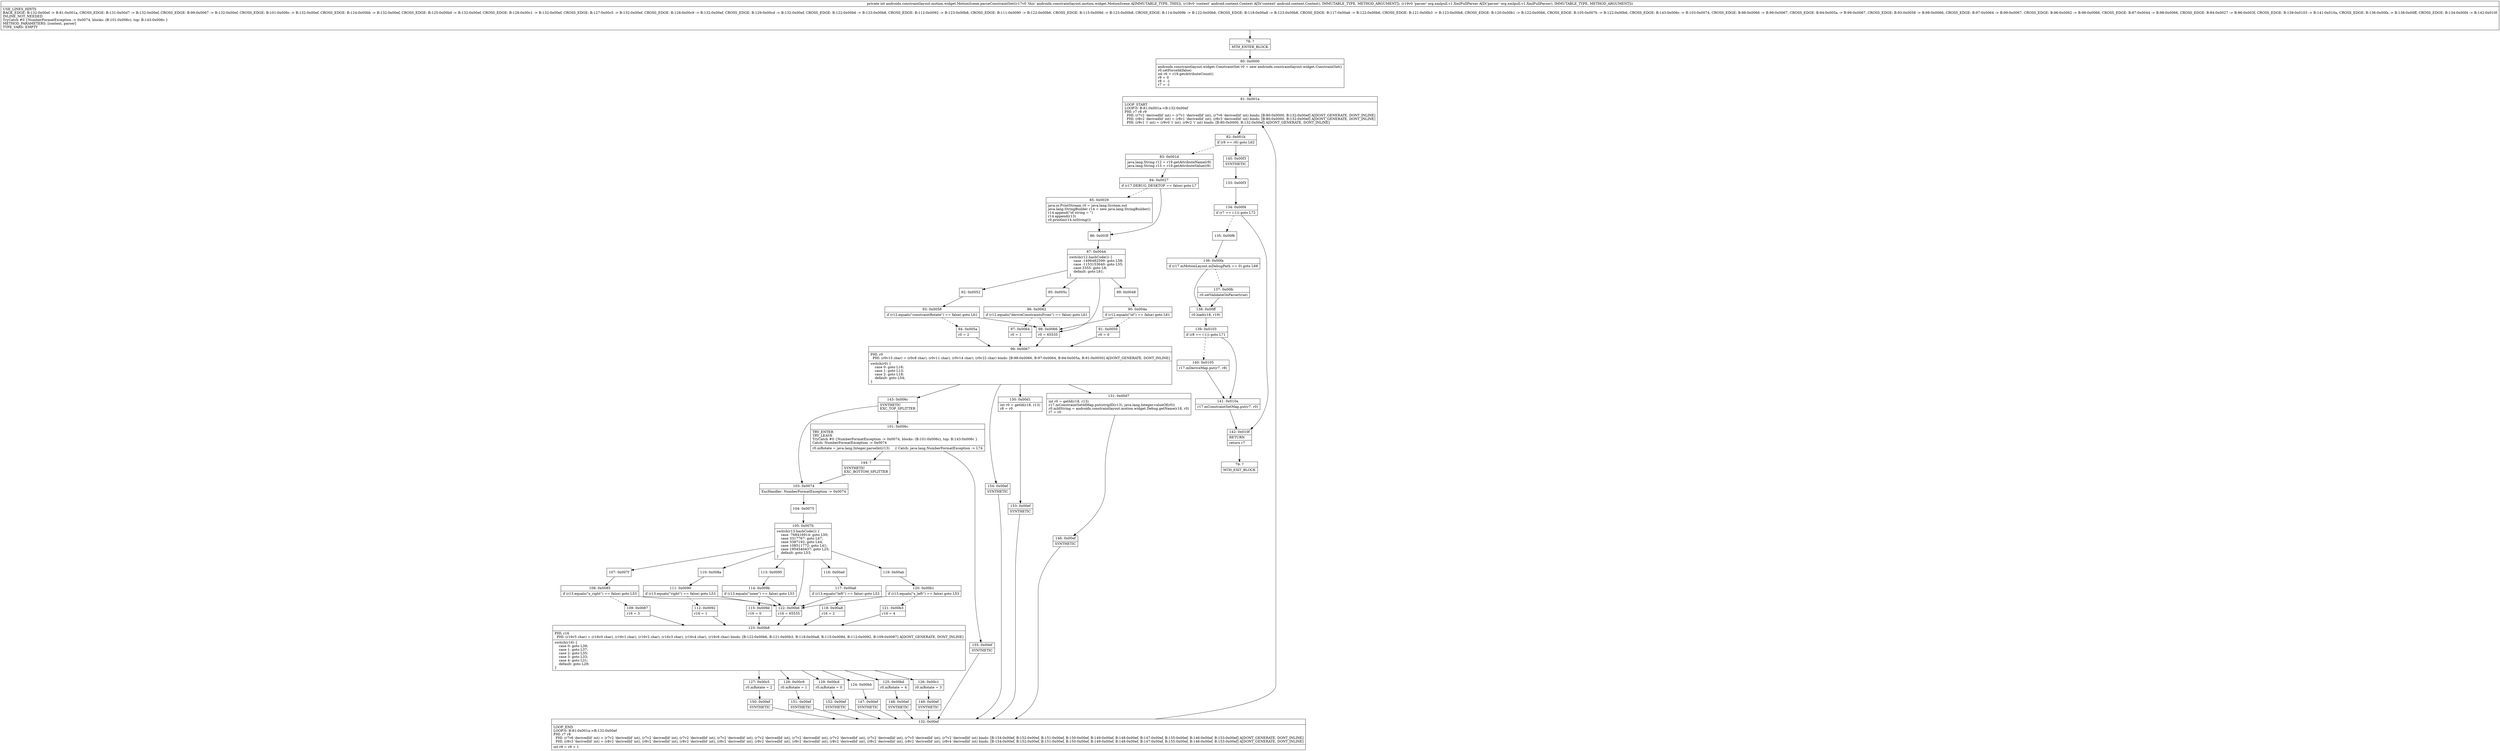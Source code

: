 digraph "CFG forandroidx.constraintlayout.motion.widget.MotionScene.parseConstraintSet(Landroid\/content\/Context;Lorg\/xmlpull\/v1\/XmlPullParser;)I" {
Node_78 [shape=record,label="{78\:\ ?|MTH_ENTER_BLOCK\l}"];
Node_80 [shape=record,label="{80\:\ 0x0000|androidx.constraintlayout.widget.ConstraintSet r0 = new androidx.constraintlayout.widget.ConstraintSet()\lr0.setForceId(false)\lint r6 = r19.getAttributeCount()\lr9 = 0\lr8 = \-1\lr7 = \-1\l}"];
Node_81 [shape=record,label="{81\:\ 0x001a|LOOP_START\lLOOP:0: B:81:0x001a\-\>B:132:0x00ef\lPHI: r7 r8 r9 \l  PHI: (r7v2 'derivedId' int) = (r7v1 'derivedId' int), (r7v6 'derivedId' int) binds: [B:80:0x0000, B:132:0x00ef] A[DONT_GENERATE, DONT_INLINE]\l  PHI: (r8v2 'derivedId' int) = (r8v1 'derivedId' int), (r8v3 'derivedId' int) binds: [B:80:0x0000, B:132:0x00ef] A[DONT_GENERATE, DONT_INLINE]\l  PHI: (r9v1 'i' int) = (r9v0 'i' int), (r9v2 'i' int) binds: [B:80:0x0000, B:132:0x00ef] A[DONT_GENERATE, DONT_INLINE]\l}"];
Node_82 [shape=record,label="{82\:\ 0x001b|if (r9 \>= r6) goto L62\l}"];
Node_83 [shape=record,label="{83\:\ 0x001d|java.lang.String r12 = r19.getAttributeName(r9)\ljava.lang.String r13 = r19.getAttributeValue(r9)\l}"];
Node_84 [shape=record,label="{84\:\ 0x0027|if (r17.DEBUG_DESKTOP == false) goto L7\l}"];
Node_85 [shape=record,label="{85\:\ 0x0029|java.io.PrintStream r0 = java.lang.System.out\ljava.lang.StringBuilder r14 = new java.lang.StringBuilder()\lr14.append(\"id string = \")\lr14.append(r13)\lr0.println(r14.toString())\l}"];
Node_86 [shape=record,label="{86\:\ 0x003f}"];
Node_87 [shape=record,label="{87\:\ 0x0044|switch(r12.hashCode()) \{\l    case \-1496482599: goto L58;\l    case \-1153153640: goto L55;\l    case 3355: goto L9;\l    default: goto L61;\l\}\l}"];
Node_89 [shape=record,label="{89\:\ 0x0048}"];
Node_90 [shape=record,label="{90\:\ 0x004e|if (r12.equals(\"id\") == false) goto L61\l}"];
Node_91 [shape=record,label="{91\:\ 0x0050|r0 = 0\l}"];
Node_99 [shape=record,label="{99\:\ 0x0067|PHI: r0 \l  PHI: (r0v15 char) = (r0v8 char), (r0v11 char), (r0v14 char), (r0v22 char) binds: [B:98:0x0066, B:97:0x0064, B:94:0x005a, B:91:0x0050] A[DONT_GENERATE, DONT_INLINE]\l|switch(r0) \{\l    case 0: goto L16;\l    case 1: goto L13;\l    case 2: goto L18;\l    default: goto L54;\l\}\l}"];
Node_130 [shape=record,label="{130\:\ 0x00d1|int r0 = getId(r18, r13)\lr8 = r0\l}"];
Node_153 [shape=record,label="{153\:\ 0x00ef|SYNTHETIC\l}"];
Node_132 [shape=record,label="{132\:\ 0x00ef|LOOP_END\lLOOP:0: B:81:0x001a\-\>B:132:0x00ef\lPHI: r7 r8 \l  PHI: (r7v6 'derivedId' int) = (r7v2 'derivedId' int), (r7v2 'derivedId' int), (r7v2 'derivedId' int), (r7v2 'derivedId' int), (r7v2 'derivedId' int), (r7v2 'derivedId' int), (r7v2 'derivedId' int), (r7v2 'derivedId' int), (r7v5 'derivedId' int), (r7v2 'derivedId' int) binds: [B:154:0x00ef, B:152:0x00ef, B:151:0x00ef, B:150:0x00ef, B:149:0x00ef, B:148:0x00ef, B:147:0x00ef, B:155:0x00ef, B:146:0x00ef, B:153:0x00ef] A[DONT_GENERATE, DONT_INLINE]\l  PHI: (r8v3 'derivedId' int) = (r8v2 'derivedId' int), (r8v2 'derivedId' int), (r8v2 'derivedId' int), (r8v2 'derivedId' int), (r8v2 'derivedId' int), (r8v2 'derivedId' int), (r8v2 'derivedId' int), (r8v2 'derivedId' int), (r8v2 'derivedId' int), (r8v4 'derivedId' int) binds: [B:154:0x00ef, B:152:0x00ef, B:151:0x00ef, B:150:0x00ef, B:149:0x00ef, B:148:0x00ef, B:147:0x00ef, B:155:0x00ef, B:146:0x00ef, B:153:0x00ef] A[DONT_GENERATE, DONT_INLINE]\l|int r9 = r9 + 1\l}"];
Node_131 [shape=record,label="{131\:\ 0x00d7|int r0 = getId(r18, r13)\lr17.mConstraintSetIdMap.put(stripID(r13), java.lang.Integer.valueOf(r0))\lr0.mIdString = androidx.constraintlayout.motion.widget.Debug.getName(r18, r0)\lr7 = r0\l}"];
Node_146 [shape=record,label="{146\:\ 0x00ef|SYNTHETIC\l}"];
Node_143 [shape=record,label="{143\:\ 0x006c|SYNTHETIC\lEXC_TOP_SPLITTER\l}"];
Node_101 [shape=record,label="{101\:\ 0x006c|TRY_ENTER\lTRY_LEAVE\lTryCatch #0 \{NumberFormatException \-\> 0x0074, blocks: (B:101:0x006c), top: B:143:0x006c \}\lCatch: NumberFormatException \-\> 0x0074\l|r0.mRotate = java.lang.Integer.parseInt(r13)     \/\/ Catch: java.lang.NumberFormatException \-\> L74\l}"];
Node_144 [shape=record,label="{144\:\ ?|SYNTHETIC\lEXC_BOTTOM_SPLITTER\l}"];
Node_155 [shape=record,label="{155\:\ 0x00ef|SYNTHETIC\l}"];
Node_103 [shape=record,label="{103\:\ 0x0074|ExcHandler: NumberFormatException \-\> 0x0074\l}"];
Node_104 [shape=record,label="{104\:\ 0x0075}"];
Node_105 [shape=record,label="{105\:\ 0x007b|switch(r13.hashCode()) \{\l    case \-768416914: goto L50;\l    case 3317767: goto L47;\l    case 3387192: goto L44;\l    case 108511772: goto L41;\l    case 1954540437: goto L25;\l    default: goto L53;\l\}\l}"];
Node_107 [shape=record,label="{107\:\ 0x007f}"];
Node_108 [shape=record,label="{108\:\ 0x0085|if (r13.equals(\"x_right\") == false) goto L53\l}"];
Node_109 [shape=record,label="{109\:\ 0x0087|r16 = 3\l}"];
Node_123 [shape=record,label="{123\:\ 0x00b8|PHI: r16 \l  PHI: (r16v5 char) = (r16v0 char), (r16v1 char), (r16v2 char), (r16v3 char), (r16v4 char), (r16v6 char) binds: [B:122:0x00b6, B:121:0x00b3, B:118:0x00a8, B:115:0x009d, B:112:0x0092, B:109:0x0087] A[DONT_GENERATE, DONT_INLINE]\l|switch(r16) \{\l    case 0: goto L39;\l    case 1: goto L37;\l    case 2: goto L35;\l    case 3: goto L33;\l    case 4: goto L31;\l    default: goto L29;\l\}\l}"];
Node_124 [shape=record,label="{124\:\ 0x00bb}"];
Node_147 [shape=record,label="{147\:\ 0x00ef|SYNTHETIC\l}"];
Node_125 [shape=record,label="{125\:\ 0x00bd|r0.mRotate = 4\l}"];
Node_148 [shape=record,label="{148\:\ 0x00ef|SYNTHETIC\l}"];
Node_126 [shape=record,label="{126\:\ 0x00c1|r0.mRotate = 3\l}"];
Node_149 [shape=record,label="{149\:\ 0x00ef|SYNTHETIC\l}"];
Node_127 [shape=record,label="{127\:\ 0x00c5|r0.mRotate = 2\l}"];
Node_150 [shape=record,label="{150\:\ 0x00ef|SYNTHETIC\l}"];
Node_128 [shape=record,label="{128\:\ 0x00c9|r0.mRotate = 1\l}"];
Node_151 [shape=record,label="{151\:\ 0x00ef|SYNTHETIC\l}"];
Node_129 [shape=record,label="{129\:\ 0x00cd|r0.mRotate = 0\l}"];
Node_152 [shape=record,label="{152\:\ 0x00ef|SYNTHETIC\l}"];
Node_110 [shape=record,label="{110\:\ 0x008a}"];
Node_111 [shape=record,label="{111\:\ 0x0090|if (r13.equals(\"right\") == false) goto L53\l}"];
Node_112 [shape=record,label="{112\:\ 0x0092|r16 = 1\l}"];
Node_113 [shape=record,label="{113\:\ 0x0095}"];
Node_114 [shape=record,label="{114\:\ 0x009b|if (r13.equals(\"none\") == false) goto L53\l}"];
Node_115 [shape=record,label="{115\:\ 0x009d|r16 = 0\l}"];
Node_116 [shape=record,label="{116\:\ 0x00a0}"];
Node_117 [shape=record,label="{117\:\ 0x00a6|if (r13.equals(\"left\") == false) goto L53\l}"];
Node_118 [shape=record,label="{118\:\ 0x00a8|r16 = 2\l}"];
Node_119 [shape=record,label="{119\:\ 0x00ab}"];
Node_120 [shape=record,label="{120\:\ 0x00b1|if (r13.equals(\"x_left\") == false) goto L53\l}"];
Node_121 [shape=record,label="{121\:\ 0x00b3|r16 = 4\l}"];
Node_122 [shape=record,label="{122\:\ 0x00b6|r16 = 65535\l}"];
Node_154 [shape=record,label="{154\:\ 0x00ef|SYNTHETIC\l}"];
Node_92 [shape=record,label="{92\:\ 0x0052}"];
Node_93 [shape=record,label="{93\:\ 0x0058|if (r12.equals(\"constraintRotate\") == false) goto L61\l}"];
Node_94 [shape=record,label="{94\:\ 0x005a|r0 = 2\l}"];
Node_95 [shape=record,label="{95\:\ 0x005c}"];
Node_96 [shape=record,label="{96\:\ 0x0062|if (r12.equals(\"deriveConstraintsFrom\") == false) goto L61\l}"];
Node_97 [shape=record,label="{97\:\ 0x0064|r0 = 1\l}"];
Node_98 [shape=record,label="{98\:\ 0x0066|r0 = 65535\l}"];
Node_145 [shape=record,label="{145\:\ 0x00f3|SYNTHETIC\l}"];
Node_133 [shape=record,label="{133\:\ 0x00f3}"];
Node_134 [shape=record,label="{134\:\ 0x00f4|if (r7 == (\-1)) goto L72\l}"];
Node_135 [shape=record,label="{135\:\ 0x00f6}"];
Node_136 [shape=record,label="{136\:\ 0x00fa|if (r17.mMotionLayout.mDebugPath == 0) goto L68\l}"];
Node_137 [shape=record,label="{137\:\ 0x00fc|r0.setValidateOnParse(true)\l}"];
Node_138 [shape=record,label="{138\:\ 0x00ff|r0.load(r18, r19)\l}"];
Node_139 [shape=record,label="{139\:\ 0x0103|if (r8 == (\-1)) goto L71\l}"];
Node_140 [shape=record,label="{140\:\ 0x0105|r17.mDeriveMap.put(r7, r8)\l}"];
Node_141 [shape=record,label="{141\:\ 0x010a|r17.mConstraintSetMap.put(r7, r0)\l}"];
Node_142 [shape=record,label="{142\:\ 0x010f|RETURN\l|return r7\l}"];
Node_79 [shape=record,label="{79\:\ ?|MTH_EXIT_BLOCK\l}"];
MethodNode[shape=record,label="{private int androidx.constraintlayout.motion.widget.MotionScene.parseConstraintSet((r17v0 'this' androidx.constraintlayout.motion.widget.MotionScene A[IMMUTABLE_TYPE, THIS]), (r18v0 'context' android.content.Context A[D('context' android.content.Context), IMMUTABLE_TYPE, METHOD_ARGUMENT]), (r19v0 'parser' org.xmlpull.v1.XmlPullParser A[D('parser' org.xmlpull.v1.XmlPullParser), IMMUTABLE_TYPE, METHOD_ARGUMENT]))  | USE_LINES_HINTS\lBACK_EDGE: B:132:0x00ef \-\> B:81:0x001a, CROSS_EDGE: B:131:0x00d7 \-\> B:132:0x00ef, CROSS_EDGE: B:99:0x0067 \-\> B:132:0x00ef, CROSS_EDGE: B:101:0x006c \-\> B:132:0x00ef, CROSS_EDGE: B:124:0x00bb \-\> B:132:0x00ef, CROSS_EDGE: B:125:0x00bd \-\> B:132:0x00ef, CROSS_EDGE: B:126:0x00c1 \-\> B:132:0x00ef, CROSS_EDGE: B:127:0x00c5 \-\> B:132:0x00ef, CROSS_EDGE: B:128:0x00c9 \-\> B:132:0x00ef, CROSS_EDGE: B:129:0x00cd \-\> B:132:0x00ef, CROSS_EDGE: B:122:0x00b6 \-\> B:123:0x00b8, CROSS_EDGE: B:112:0x0092 \-\> B:123:0x00b8, CROSS_EDGE: B:111:0x0090 \-\> B:122:0x00b6, CROSS_EDGE: B:115:0x009d \-\> B:123:0x00b8, CROSS_EDGE: B:114:0x009b \-\> B:122:0x00b6, CROSS_EDGE: B:118:0x00a8 \-\> B:123:0x00b8, CROSS_EDGE: B:117:0x00a6 \-\> B:122:0x00b6, CROSS_EDGE: B:121:0x00b3 \-\> B:123:0x00b8, CROSS_EDGE: B:120:0x00b1 \-\> B:122:0x00b6, CROSS_EDGE: B:105:0x007b \-\> B:122:0x00b6, CROSS_EDGE: B:143:0x006c \-\> B:103:0x0074, CROSS_EDGE: B:98:0x0066 \-\> B:99:0x0067, CROSS_EDGE: B:94:0x005a \-\> B:99:0x0067, CROSS_EDGE: B:93:0x0058 \-\> B:98:0x0066, CROSS_EDGE: B:97:0x0064 \-\> B:99:0x0067, CROSS_EDGE: B:96:0x0062 \-\> B:98:0x0066, CROSS_EDGE: B:87:0x0044 \-\> B:98:0x0066, CROSS_EDGE: B:84:0x0027 \-\> B:86:0x003f, CROSS_EDGE: B:139:0x0103 \-\> B:141:0x010a, CROSS_EDGE: B:136:0x00fa \-\> B:138:0x00ff, CROSS_EDGE: B:134:0x00f4 \-\> B:142:0x010f\lINLINE_NOT_NEEDED\lTryCatch #0 \{NumberFormatException \-\> 0x0074, blocks: (B:101:0x006c), top: B:143:0x006c \}\lMETHOD_PARAMETERS: [context, parser]\lTYPE_VARS: EMPTY\l}"];
MethodNode -> Node_78;Node_78 -> Node_80;
Node_80 -> Node_81;
Node_81 -> Node_82;
Node_82 -> Node_83[style=dashed];
Node_82 -> Node_145;
Node_83 -> Node_84;
Node_84 -> Node_85[style=dashed];
Node_84 -> Node_86;
Node_85 -> Node_86;
Node_86 -> Node_87;
Node_87 -> Node_89;
Node_87 -> Node_92;
Node_87 -> Node_95;
Node_87 -> Node_98;
Node_89 -> Node_90;
Node_90 -> Node_91[style=dashed];
Node_90 -> Node_98;
Node_91 -> Node_99;
Node_99 -> Node_130;
Node_99 -> Node_131;
Node_99 -> Node_143;
Node_99 -> Node_154;
Node_130 -> Node_153;
Node_153 -> Node_132;
Node_132 -> Node_81;
Node_131 -> Node_146;
Node_146 -> Node_132;
Node_143 -> Node_101;
Node_143 -> Node_103;
Node_101 -> Node_144;
Node_101 -> Node_155;
Node_144 -> Node_103;
Node_155 -> Node_132;
Node_103 -> Node_104;
Node_104 -> Node_105;
Node_105 -> Node_107;
Node_105 -> Node_110;
Node_105 -> Node_113;
Node_105 -> Node_116;
Node_105 -> Node_119;
Node_105 -> Node_122;
Node_107 -> Node_108;
Node_108 -> Node_109[style=dashed];
Node_108 -> Node_122;
Node_109 -> Node_123;
Node_123 -> Node_124;
Node_123 -> Node_125;
Node_123 -> Node_126;
Node_123 -> Node_127;
Node_123 -> Node_128;
Node_123 -> Node_129;
Node_124 -> Node_147;
Node_147 -> Node_132;
Node_125 -> Node_148;
Node_148 -> Node_132;
Node_126 -> Node_149;
Node_149 -> Node_132;
Node_127 -> Node_150;
Node_150 -> Node_132;
Node_128 -> Node_151;
Node_151 -> Node_132;
Node_129 -> Node_152;
Node_152 -> Node_132;
Node_110 -> Node_111;
Node_111 -> Node_112[style=dashed];
Node_111 -> Node_122;
Node_112 -> Node_123;
Node_113 -> Node_114;
Node_114 -> Node_115[style=dashed];
Node_114 -> Node_122;
Node_115 -> Node_123;
Node_116 -> Node_117;
Node_117 -> Node_118[style=dashed];
Node_117 -> Node_122;
Node_118 -> Node_123;
Node_119 -> Node_120;
Node_120 -> Node_121[style=dashed];
Node_120 -> Node_122;
Node_121 -> Node_123;
Node_122 -> Node_123;
Node_154 -> Node_132;
Node_92 -> Node_93;
Node_93 -> Node_94[style=dashed];
Node_93 -> Node_98;
Node_94 -> Node_99;
Node_95 -> Node_96;
Node_96 -> Node_97[style=dashed];
Node_96 -> Node_98;
Node_97 -> Node_99;
Node_98 -> Node_99;
Node_145 -> Node_133;
Node_133 -> Node_134;
Node_134 -> Node_135[style=dashed];
Node_134 -> Node_142;
Node_135 -> Node_136;
Node_136 -> Node_137[style=dashed];
Node_136 -> Node_138;
Node_137 -> Node_138;
Node_138 -> Node_139;
Node_139 -> Node_140[style=dashed];
Node_139 -> Node_141;
Node_140 -> Node_141;
Node_141 -> Node_142;
Node_142 -> Node_79;
}

